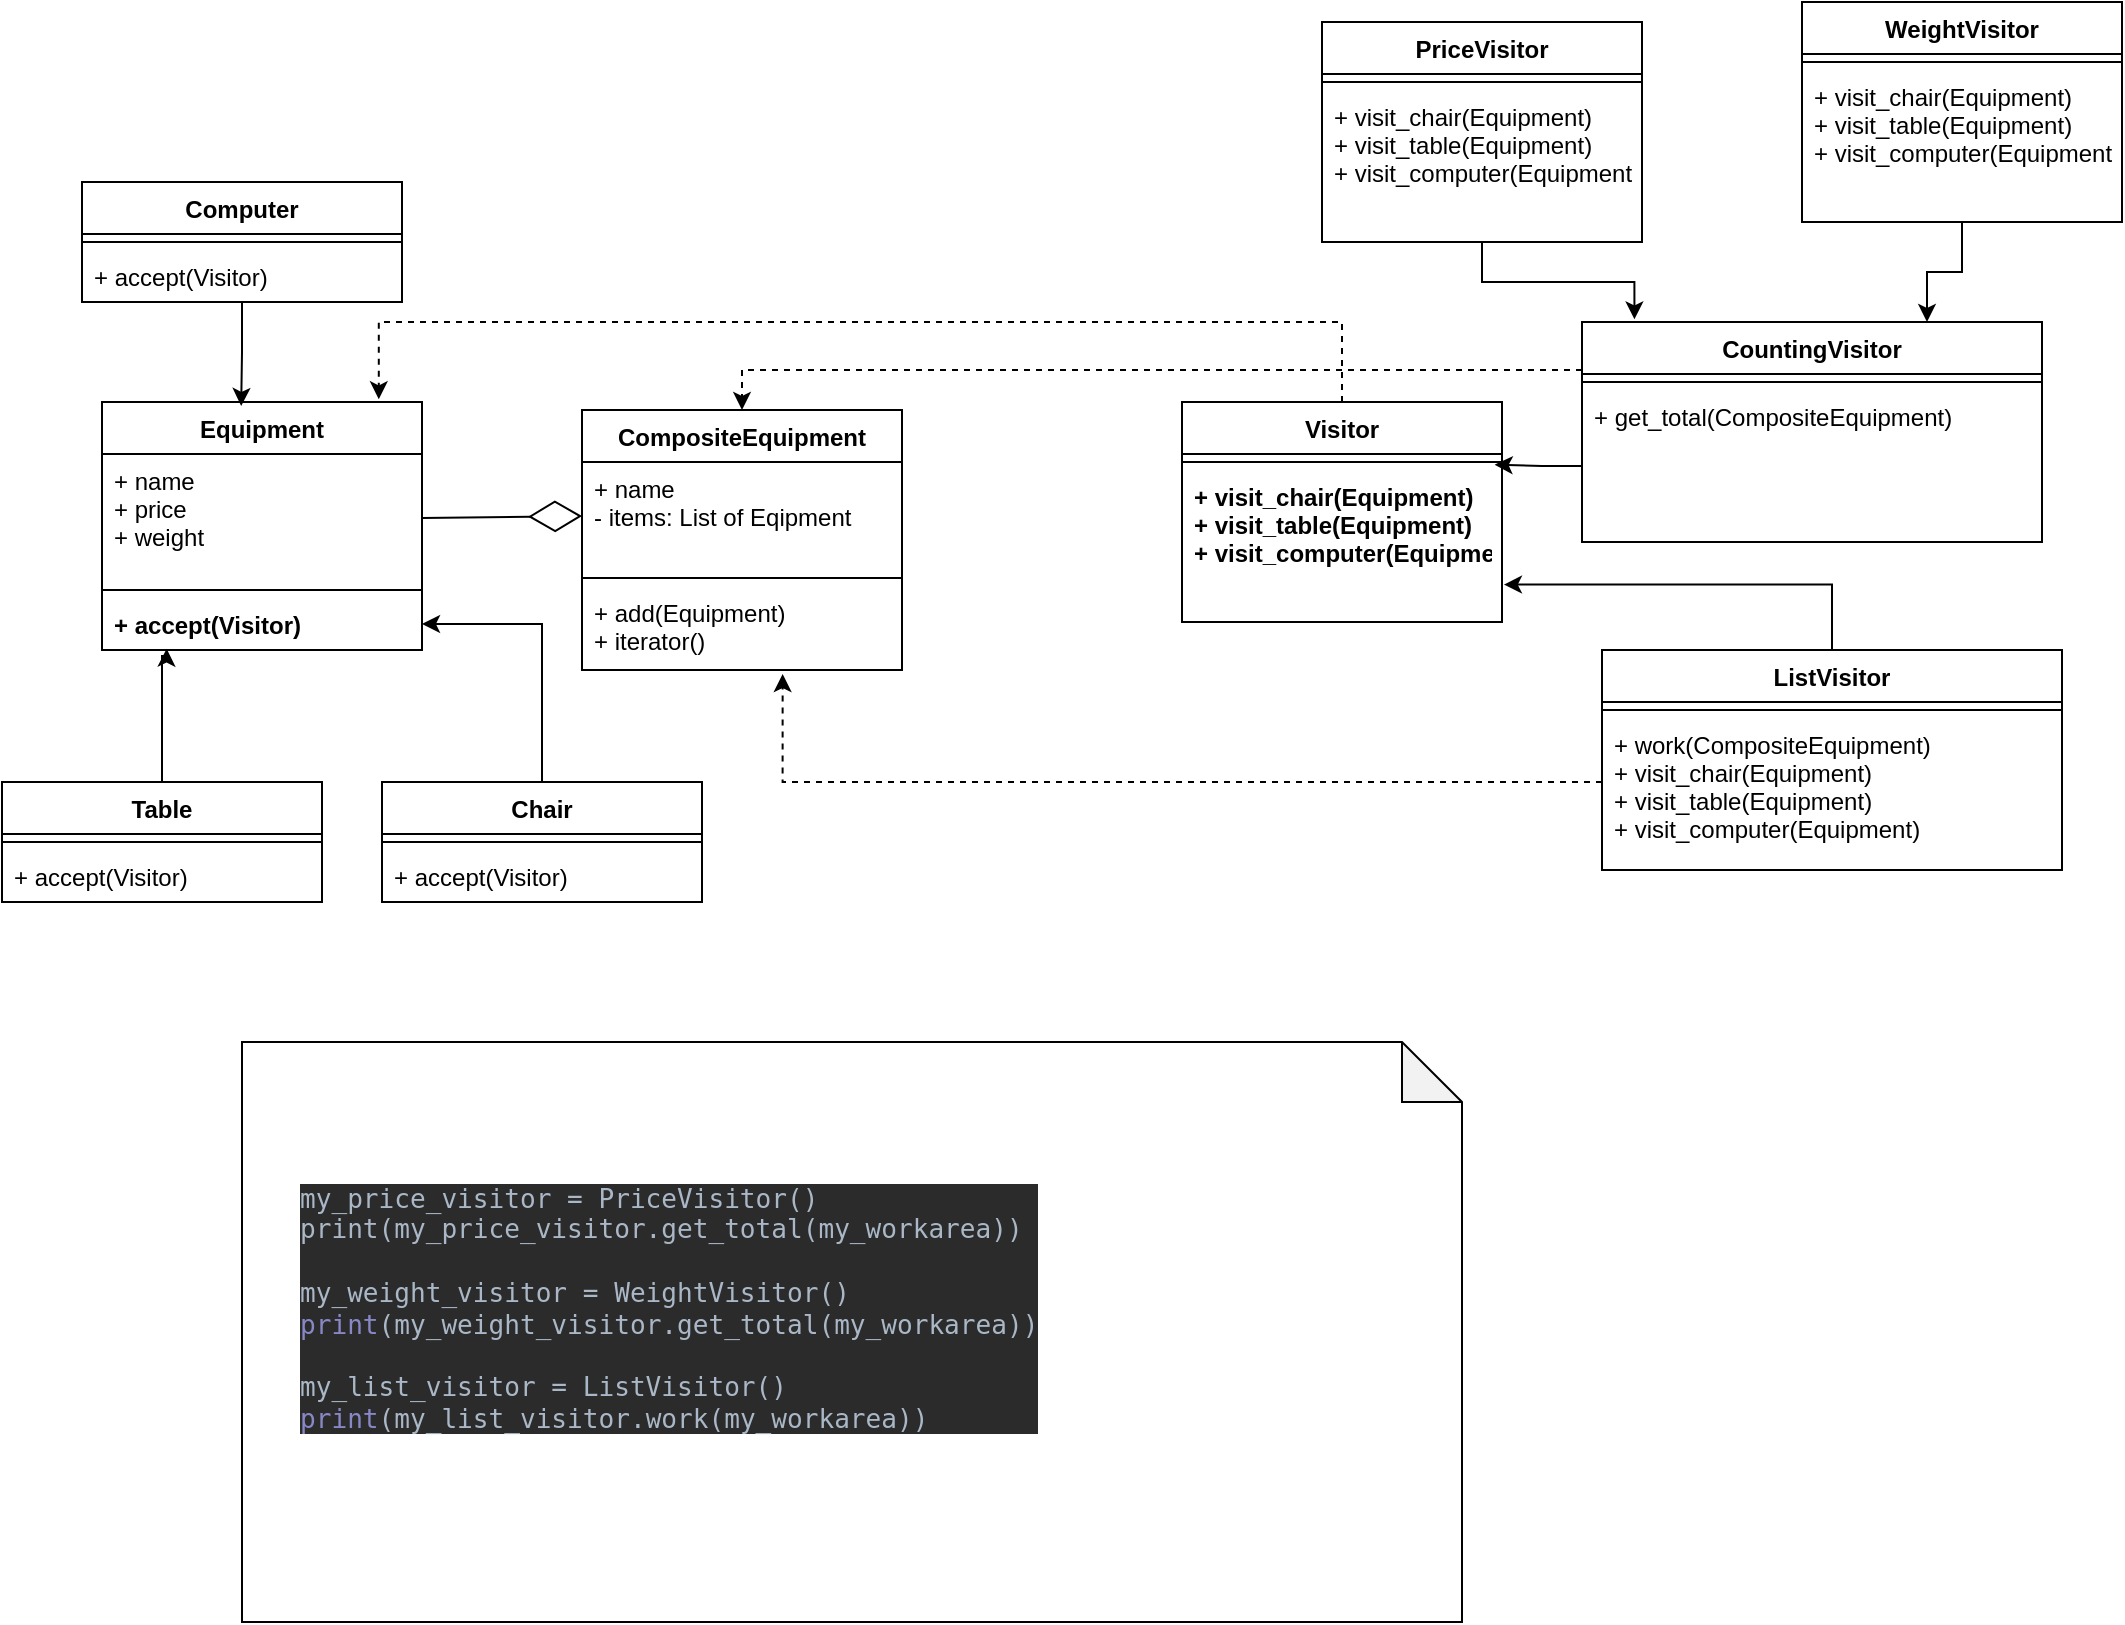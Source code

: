 <mxfile version="20.8.16" type="device"><diagram name="Page-1" id="jjMU-v9KfTywZbRT0Ahr"><mxGraphModel dx="1221" dy="1931" grid="1" gridSize="10" guides="1" tooltips="1" connect="1" arrows="1" fold="1" page="1" pageScale="1" pageWidth="850" pageHeight="1100" math="0" shadow="0"><root><mxCell id="0"/><mxCell id="1" parent="0"/><mxCell id="BeQkOO_lqinJAcKsULNb-1" value="Equipment" style="swimlane;fontStyle=1;align=center;verticalAlign=top;childLayout=stackLayout;horizontal=1;startSize=26;horizontalStack=0;resizeParent=1;resizeParentMax=0;resizeLast=0;collapsible=1;marginBottom=0;" vertex="1" parent="1"><mxGeometry x="60" y="120" width="160" height="124" as="geometry"/></mxCell><mxCell id="BeQkOO_lqinJAcKsULNb-2" value="+ name&#10;+ price&#10;+ weight" style="text;strokeColor=none;fillColor=none;align=left;verticalAlign=top;spacingLeft=4;spacingRight=4;overflow=hidden;rotatable=0;points=[[0,0.5],[1,0.5]];portConstraint=eastwest;fontStyle=0" vertex="1" parent="BeQkOO_lqinJAcKsULNb-1"><mxGeometry y="26" width="160" height="64" as="geometry"/></mxCell><mxCell id="BeQkOO_lqinJAcKsULNb-3" value="" style="line;strokeWidth=1;fillColor=none;align=left;verticalAlign=middle;spacingTop=-1;spacingLeft=3;spacingRight=3;rotatable=0;labelPosition=right;points=[];portConstraint=eastwest;strokeColor=inherit;" vertex="1" parent="BeQkOO_lqinJAcKsULNb-1"><mxGeometry y="90" width="160" height="8" as="geometry"/></mxCell><mxCell id="BeQkOO_lqinJAcKsULNb-4" value="+ accept(Visitor)" style="text;strokeColor=none;fillColor=none;align=left;verticalAlign=top;spacingLeft=4;spacingRight=4;overflow=hidden;rotatable=0;points=[[0,0.5],[1,0.5]];portConstraint=eastwest;fontStyle=1" vertex="1" parent="BeQkOO_lqinJAcKsULNb-1"><mxGeometry y="98" width="160" height="26" as="geometry"/></mxCell><mxCell id="BeQkOO_lqinJAcKsULNb-5" value="CompositeEquipment" style="swimlane;fontStyle=1;align=center;verticalAlign=top;childLayout=stackLayout;horizontal=1;startSize=26;horizontalStack=0;resizeParent=1;resizeParentMax=0;resizeLast=0;collapsible=1;marginBottom=0;" vertex="1" parent="1"><mxGeometry x="300" y="124" width="160" height="130" as="geometry"/></mxCell><mxCell id="BeQkOO_lqinJAcKsULNb-6" value="+ name&#10;- items: List of Eqipment" style="text;strokeColor=none;fillColor=none;align=left;verticalAlign=top;spacingLeft=4;spacingRight=4;overflow=hidden;rotatable=0;points=[[0,0.5],[1,0.5]];portConstraint=eastwest;" vertex="1" parent="BeQkOO_lqinJAcKsULNb-5"><mxGeometry y="26" width="160" height="54" as="geometry"/></mxCell><mxCell id="BeQkOO_lqinJAcKsULNb-7" value="" style="line;strokeWidth=1;fillColor=none;align=left;verticalAlign=middle;spacingTop=-1;spacingLeft=3;spacingRight=3;rotatable=0;labelPosition=right;points=[];portConstraint=eastwest;strokeColor=inherit;" vertex="1" parent="BeQkOO_lqinJAcKsULNb-5"><mxGeometry y="80" width="160" height="8" as="geometry"/></mxCell><mxCell id="BeQkOO_lqinJAcKsULNb-8" value="+ add(Equipment)&#10;+ iterator()" style="text;strokeColor=none;fillColor=none;align=left;verticalAlign=top;spacingLeft=4;spacingRight=4;overflow=hidden;rotatable=0;points=[[0,0.5],[1,0.5]];portConstraint=eastwest;" vertex="1" parent="BeQkOO_lqinJAcKsULNb-5"><mxGeometry y="88" width="160" height="42" as="geometry"/></mxCell><mxCell id="BeQkOO_lqinJAcKsULNb-9" value="" style="endArrow=diamondThin;endFill=0;endSize=24;html=1;rounded=0;exitX=1;exitY=0.5;exitDx=0;exitDy=0;entryX=0;entryY=0.5;entryDx=0;entryDy=0;" edge="1" parent="1" source="BeQkOO_lqinJAcKsULNb-2" target="BeQkOO_lqinJAcKsULNb-6"><mxGeometry width="160" relative="1" as="geometry"><mxPoint x="120" y="340" as="sourcePoint"/><mxPoint x="280" y="340" as="targetPoint"/></mxGeometry></mxCell><mxCell id="BeQkOO_lqinJAcKsULNb-49" style="edgeStyle=orthogonalEdgeStyle;rounded=0;orthogonalLoop=1;jettySize=auto;html=1;entryX=0.865;entryY=-0.011;entryDx=0;entryDy=0;entryPerimeter=0;dashed=1;" edge="1" parent="1" source="BeQkOO_lqinJAcKsULNb-10" target="BeQkOO_lqinJAcKsULNb-1"><mxGeometry relative="1" as="geometry"><Array as="points"><mxPoint x="680" y="80"/><mxPoint x="198" y="80"/></Array></mxGeometry></mxCell><mxCell id="BeQkOO_lqinJAcKsULNb-10" value="Visitor" style="swimlane;fontStyle=1;align=center;verticalAlign=top;childLayout=stackLayout;horizontal=1;startSize=26;horizontalStack=0;resizeParent=1;resizeParentMax=0;resizeLast=0;collapsible=1;marginBottom=0;" vertex="1" parent="1"><mxGeometry x="600" y="120" width="160" height="110" as="geometry"/></mxCell><mxCell id="BeQkOO_lqinJAcKsULNb-12" value="" style="line;strokeWidth=1;fillColor=none;align=left;verticalAlign=middle;spacingTop=-1;spacingLeft=3;spacingRight=3;rotatable=0;labelPosition=right;points=[];portConstraint=eastwest;strokeColor=inherit;" vertex="1" parent="BeQkOO_lqinJAcKsULNb-10"><mxGeometry y="26" width="160" height="8" as="geometry"/></mxCell><mxCell id="BeQkOO_lqinJAcKsULNb-13" value="+ visit_chair(Equipment)&#10;+ visit_table(Equipment)&#10;+ visit_computer(Equipment)" style="text;strokeColor=none;fillColor=none;align=left;verticalAlign=top;spacingLeft=4;spacingRight=4;overflow=hidden;rotatable=0;points=[[0,0.5],[1,0.5]];portConstraint=eastwest;fontStyle=1" vertex="1" parent="BeQkOO_lqinJAcKsULNb-10"><mxGeometry y="34" width="160" height="76" as="geometry"/></mxCell><mxCell id="BeQkOO_lqinJAcKsULNb-25" style="edgeStyle=orthogonalEdgeStyle;rounded=0;orthogonalLoop=1;jettySize=auto;html=1;entryX=0.202;entryY=0.974;entryDx=0;entryDy=0;entryPerimeter=0;" edge="1" parent="1" source="BeQkOO_lqinJAcKsULNb-14" target="BeQkOO_lqinJAcKsULNb-4"><mxGeometry relative="1" as="geometry"><Array as="points"><mxPoint x="90" y="247"/><mxPoint x="92" y="247"/></Array></mxGeometry></mxCell><mxCell id="BeQkOO_lqinJAcKsULNb-14" value="Table" style="swimlane;fontStyle=1;align=center;verticalAlign=top;childLayout=stackLayout;horizontal=1;startSize=26;horizontalStack=0;resizeParent=1;resizeParentMax=0;resizeLast=0;collapsible=1;marginBottom=0;" vertex="1" parent="1"><mxGeometry x="10" y="310" width="160" height="60" as="geometry"/></mxCell><mxCell id="BeQkOO_lqinJAcKsULNb-16" value="" style="line;strokeWidth=1;fillColor=none;align=left;verticalAlign=middle;spacingTop=-1;spacingLeft=3;spacingRight=3;rotatable=0;labelPosition=right;points=[];portConstraint=eastwest;strokeColor=inherit;" vertex="1" parent="BeQkOO_lqinJAcKsULNb-14"><mxGeometry y="26" width="160" height="8" as="geometry"/></mxCell><mxCell id="BeQkOO_lqinJAcKsULNb-17" value="+ accept(Visitor)" style="text;strokeColor=none;fillColor=none;align=left;verticalAlign=top;spacingLeft=4;spacingRight=4;overflow=hidden;rotatable=0;points=[[0,0.5],[1,0.5]];portConstraint=eastwest;" vertex="1" parent="BeQkOO_lqinJAcKsULNb-14"><mxGeometry y="34" width="160" height="26" as="geometry"/></mxCell><mxCell id="BeQkOO_lqinJAcKsULNb-26" style="edgeStyle=orthogonalEdgeStyle;rounded=0;orthogonalLoop=1;jettySize=auto;html=1;" edge="1" parent="1" source="BeQkOO_lqinJAcKsULNb-18" target="BeQkOO_lqinJAcKsULNb-4"><mxGeometry relative="1" as="geometry"/></mxCell><mxCell id="BeQkOO_lqinJAcKsULNb-18" value="Chair" style="swimlane;fontStyle=1;align=center;verticalAlign=top;childLayout=stackLayout;horizontal=1;startSize=26;horizontalStack=0;resizeParent=1;resizeParentMax=0;resizeLast=0;collapsible=1;marginBottom=0;" vertex="1" parent="1"><mxGeometry x="200" y="310" width="160" height="60" as="geometry"/></mxCell><mxCell id="BeQkOO_lqinJAcKsULNb-19" value="" style="line;strokeWidth=1;fillColor=none;align=left;verticalAlign=middle;spacingTop=-1;spacingLeft=3;spacingRight=3;rotatable=0;labelPosition=right;points=[];portConstraint=eastwest;strokeColor=inherit;" vertex="1" parent="BeQkOO_lqinJAcKsULNb-18"><mxGeometry y="26" width="160" height="8" as="geometry"/></mxCell><mxCell id="BeQkOO_lqinJAcKsULNb-20" value="+ accept(Visitor)" style="text;strokeColor=none;fillColor=none;align=left;verticalAlign=top;spacingLeft=4;spacingRight=4;overflow=hidden;rotatable=0;points=[[0,0.5],[1,0.5]];portConstraint=eastwest;" vertex="1" parent="BeQkOO_lqinJAcKsULNb-18"><mxGeometry y="34" width="160" height="26" as="geometry"/></mxCell><mxCell id="BeQkOO_lqinJAcKsULNb-24" style="edgeStyle=orthogonalEdgeStyle;rounded=0;orthogonalLoop=1;jettySize=auto;html=1;entryX=0.435;entryY=0.016;entryDx=0;entryDy=0;entryPerimeter=0;" edge="1" parent="1" source="BeQkOO_lqinJAcKsULNb-21" target="BeQkOO_lqinJAcKsULNb-1"><mxGeometry relative="1" as="geometry"/></mxCell><mxCell id="BeQkOO_lqinJAcKsULNb-21" value="Computer" style="swimlane;fontStyle=1;align=center;verticalAlign=top;childLayout=stackLayout;horizontal=1;startSize=26;horizontalStack=0;resizeParent=1;resizeParentMax=0;resizeLast=0;collapsible=1;marginBottom=0;" vertex="1" parent="1"><mxGeometry x="50" y="10" width="160" height="60" as="geometry"/></mxCell><mxCell id="BeQkOO_lqinJAcKsULNb-22" value="" style="line;strokeWidth=1;fillColor=none;align=left;verticalAlign=middle;spacingTop=-1;spacingLeft=3;spacingRight=3;rotatable=0;labelPosition=right;points=[];portConstraint=eastwest;strokeColor=inherit;" vertex="1" parent="BeQkOO_lqinJAcKsULNb-21"><mxGeometry y="26" width="160" height="8" as="geometry"/></mxCell><mxCell id="BeQkOO_lqinJAcKsULNb-23" value="+ accept(Visitor)" style="text;strokeColor=none;fillColor=none;align=left;verticalAlign=top;spacingLeft=4;spacingRight=4;overflow=hidden;rotatable=0;points=[[0,0.5],[1,0.5]];portConstraint=eastwest;" vertex="1" parent="BeQkOO_lqinJAcKsULNb-21"><mxGeometry y="34" width="160" height="26" as="geometry"/></mxCell><mxCell id="BeQkOO_lqinJAcKsULNb-43" style="edgeStyle=orthogonalEdgeStyle;rounded=0;orthogonalLoop=1;jettySize=auto;html=1;entryX=0.114;entryY=-0.012;entryDx=0;entryDy=0;entryPerimeter=0;" edge="1" parent="1" source="BeQkOO_lqinJAcKsULNb-31" target="BeQkOO_lqinJAcKsULNb-39"><mxGeometry relative="1" as="geometry"/></mxCell><mxCell id="BeQkOO_lqinJAcKsULNb-31" value="PriceVisitor" style="swimlane;fontStyle=1;align=center;verticalAlign=top;childLayout=stackLayout;horizontal=1;startSize=26;horizontalStack=0;resizeParent=1;resizeParentMax=0;resizeLast=0;collapsible=1;marginBottom=0;" vertex="1" parent="1"><mxGeometry x="670" y="-70" width="160" height="110" as="geometry"/></mxCell><mxCell id="BeQkOO_lqinJAcKsULNb-32" value="" style="line;strokeWidth=1;fillColor=none;align=left;verticalAlign=middle;spacingTop=-1;spacingLeft=3;spacingRight=3;rotatable=0;labelPosition=right;points=[];portConstraint=eastwest;strokeColor=inherit;" vertex="1" parent="BeQkOO_lqinJAcKsULNb-31"><mxGeometry y="26" width="160" height="8" as="geometry"/></mxCell><mxCell id="BeQkOO_lqinJAcKsULNb-33" value="+ visit_chair(Equipment)&#10;+ visit_table(Equipment)&#10;+ visit_computer(Equipment)" style="text;strokeColor=none;fillColor=none;align=left;verticalAlign=top;spacingLeft=4;spacingRight=4;overflow=hidden;rotatable=0;points=[[0,0.5],[1,0.5]];portConstraint=eastwest;fontStyle=0" vertex="1" parent="BeQkOO_lqinJAcKsULNb-31"><mxGeometry y="34" width="160" height="76" as="geometry"/></mxCell><mxCell id="BeQkOO_lqinJAcKsULNb-44" style="edgeStyle=orthogonalEdgeStyle;rounded=0;orthogonalLoop=1;jettySize=auto;html=1;entryX=0.75;entryY=0;entryDx=0;entryDy=0;" edge="1" parent="1" source="BeQkOO_lqinJAcKsULNb-34" target="BeQkOO_lqinJAcKsULNb-39"><mxGeometry relative="1" as="geometry"/></mxCell><mxCell id="BeQkOO_lqinJAcKsULNb-34" value="WeightVisitor" style="swimlane;fontStyle=1;align=center;verticalAlign=top;childLayout=stackLayout;horizontal=1;startSize=26;horizontalStack=0;resizeParent=1;resizeParentMax=0;resizeLast=0;collapsible=1;marginBottom=0;" vertex="1" parent="1"><mxGeometry x="910" y="-80" width="160" height="110" as="geometry"/></mxCell><mxCell id="BeQkOO_lqinJAcKsULNb-35" value="" style="line;strokeWidth=1;fillColor=none;align=left;verticalAlign=middle;spacingTop=-1;spacingLeft=3;spacingRight=3;rotatable=0;labelPosition=right;points=[];portConstraint=eastwest;strokeColor=inherit;" vertex="1" parent="BeQkOO_lqinJAcKsULNb-34"><mxGeometry y="26" width="160" height="8" as="geometry"/></mxCell><mxCell id="BeQkOO_lqinJAcKsULNb-36" value="+ visit_chair(Equipment)&#10;+ visit_table(Equipment)&#10;+ visit_computer(Equipment)" style="text;strokeColor=none;fillColor=none;align=left;verticalAlign=top;spacingLeft=4;spacingRight=4;overflow=hidden;rotatable=0;points=[[0,0.5],[1,0.5]];portConstraint=eastwest;fontStyle=0" vertex="1" parent="BeQkOO_lqinJAcKsULNb-34"><mxGeometry y="34" width="160" height="76" as="geometry"/></mxCell><mxCell id="BeQkOO_lqinJAcKsULNb-51" style="edgeStyle=orthogonalEdgeStyle;rounded=0;orthogonalLoop=1;jettySize=auto;html=1;entryX=0.5;entryY=0;entryDx=0;entryDy=0;dashed=1;" edge="1" parent="1" source="BeQkOO_lqinJAcKsULNb-39" target="BeQkOO_lqinJAcKsULNb-5"><mxGeometry relative="1" as="geometry"><Array as="points"><mxPoint x="380" y="104"/></Array></mxGeometry></mxCell><mxCell id="BeQkOO_lqinJAcKsULNb-39" value="CountingVisitor" style="swimlane;fontStyle=1;align=center;verticalAlign=top;childLayout=stackLayout;horizontal=1;startSize=26;horizontalStack=0;resizeParent=1;resizeParentMax=0;resizeLast=0;collapsible=1;marginBottom=0;" vertex="1" parent="1"><mxGeometry x="800" y="80" width="230" height="110" as="geometry"/></mxCell><mxCell id="BeQkOO_lqinJAcKsULNb-40" value="" style="line;strokeWidth=1;fillColor=none;align=left;verticalAlign=middle;spacingTop=-1;spacingLeft=3;spacingRight=3;rotatable=0;labelPosition=right;points=[];portConstraint=eastwest;strokeColor=inherit;" vertex="1" parent="BeQkOO_lqinJAcKsULNb-39"><mxGeometry y="26" width="230" height="8" as="geometry"/></mxCell><mxCell id="BeQkOO_lqinJAcKsULNb-41" value="+ get_total(CompositeEquipment)" style="text;strokeColor=none;fillColor=none;align=left;verticalAlign=top;spacingLeft=4;spacingRight=4;overflow=hidden;rotatable=0;points=[[0,0.5],[1,0.5]];portConstraint=eastwest;fontStyle=0" vertex="1" parent="BeQkOO_lqinJAcKsULNb-39"><mxGeometry y="34" width="230" height="76" as="geometry"/></mxCell><mxCell id="BeQkOO_lqinJAcKsULNb-42" style="edgeStyle=orthogonalEdgeStyle;rounded=0;orthogonalLoop=1;jettySize=auto;html=1;entryX=0.977;entryY=0.667;entryDx=0;entryDy=0;entryPerimeter=0;" edge="1" parent="1" source="BeQkOO_lqinJAcKsULNb-41" target="BeQkOO_lqinJAcKsULNb-12"><mxGeometry relative="1" as="geometry"/></mxCell><mxCell id="BeQkOO_lqinJAcKsULNb-48" style="edgeStyle=orthogonalEdgeStyle;rounded=0;orthogonalLoop=1;jettySize=auto;html=1;entryX=1.006;entryY=0.754;entryDx=0;entryDy=0;entryPerimeter=0;" edge="1" parent="1" source="BeQkOO_lqinJAcKsULNb-45" target="BeQkOO_lqinJAcKsULNb-13"><mxGeometry relative="1" as="geometry"/></mxCell><mxCell id="BeQkOO_lqinJAcKsULNb-50" style="edgeStyle=orthogonalEdgeStyle;rounded=0;orthogonalLoop=1;jettySize=auto;html=1;entryX=0.627;entryY=1.048;entryDx=0;entryDy=0;dashed=1;entryPerimeter=0;" edge="1" parent="1" source="BeQkOO_lqinJAcKsULNb-45" target="BeQkOO_lqinJAcKsULNb-8"><mxGeometry relative="1" as="geometry"><Array as="points"><mxPoint x="400" y="310"/></Array></mxGeometry></mxCell><mxCell id="BeQkOO_lqinJAcKsULNb-45" value="ListVisitor" style="swimlane;fontStyle=1;align=center;verticalAlign=top;childLayout=stackLayout;horizontal=1;startSize=26;horizontalStack=0;resizeParent=1;resizeParentMax=0;resizeLast=0;collapsible=1;marginBottom=0;" vertex="1" parent="1"><mxGeometry x="810" y="244" width="230" height="110" as="geometry"/></mxCell><mxCell id="BeQkOO_lqinJAcKsULNb-46" value="" style="line;strokeWidth=1;fillColor=none;align=left;verticalAlign=middle;spacingTop=-1;spacingLeft=3;spacingRight=3;rotatable=0;labelPosition=right;points=[];portConstraint=eastwest;strokeColor=inherit;" vertex="1" parent="BeQkOO_lqinJAcKsULNb-45"><mxGeometry y="26" width="230" height="8" as="geometry"/></mxCell><mxCell id="BeQkOO_lqinJAcKsULNb-47" value="+ work(CompositeEquipment)&#10;+ visit_chair(Equipment)&#10;+ visit_table(Equipment)&#10;+ visit_computer(Equipment)" style="text;strokeColor=none;fillColor=none;align=left;verticalAlign=top;spacingLeft=4;spacingRight=4;overflow=hidden;rotatable=0;points=[[0,0.5],[1,0.5]];portConstraint=eastwest;fontStyle=0" vertex="1" parent="BeQkOO_lqinJAcKsULNb-45"><mxGeometry y="34" width="230" height="76" as="geometry"/></mxCell><mxCell id="BeQkOO_lqinJAcKsULNb-52" value="" style="group" vertex="1" connectable="0" parent="1"><mxGeometry x="130" y="440" width="610" height="290" as="geometry"/></mxCell><mxCell id="BeQkOO_lqinJAcKsULNb-53" value="" style="shape=note;whiteSpace=wrap;html=1;backgroundOutline=1;darkOpacity=0.05;" vertex="1" parent="BeQkOO_lqinJAcKsULNb-52"><mxGeometry width="610" height="290" as="geometry"/></mxCell><mxCell id="BeQkOO_lqinJAcKsULNb-54" value="&lt;pre style=&quot;background-color:#2b2b2b;color:#a9b7c6;font-family:'JetBrains Mono',monospace;font-size:9.8pt;&quot;&gt;my_price_visitor = PriceVisitor()&lt;br&gt;print(my_price_visitor.get_total(my_workarea))&lt;br&gt;&lt;br&gt;my_weight_visitor = WeightVisitor()&lt;br&gt;&lt;span style=&quot;color:#8888c6;&quot;&gt;print&lt;/span&gt;(my_weight_visitor.get_total(my_workarea))&lt;br&gt;&lt;br&gt;my_list_visitor = ListVisitor()&lt;br&gt;&lt;span style=&quot;color:#8888c6;&quot;&gt;print&lt;/span&gt;(my_list_visitor.work(my_workarea))&lt;/pre&gt;" style="text;html=1;strokeColor=none;fillColor=none;align=left;verticalAlign=middle;whiteSpace=wrap;rounded=0;" vertex="1" parent="BeQkOO_lqinJAcKsULNb-52"><mxGeometry x="26.522" y="29" width="477.391" height="208.8" as="geometry"/></mxCell></root></mxGraphModel></diagram></mxfile>